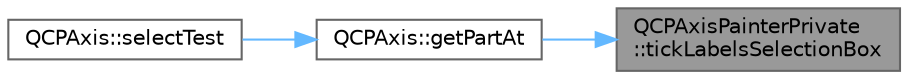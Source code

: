 digraph "QCPAxisPainterPrivate::tickLabelsSelectionBox"
{
 // LATEX_PDF_SIZE
  bgcolor="transparent";
  edge [fontname=Helvetica,fontsize=10,labelfontname=Helvetica,labelfontsize=10];
  node [fontname=Helvetica,fontsize=10,shape=box,height=0.2,width=0.4];
  rankdir="RL";
  Node1 [label="QCPAxisPainterPrivate\l::tickLabelsSelectionBox",height=0.2,width=0.4,color="gray40", fillcolor="grey60", style="filled", fontcolor="black",tooltip=" "];
  Node1 -> Node2 [dir="back",color="steelblue1",style="solid"];
  Node2 [label="QCPAxis::getPartAt",height=0.2,width=0.4,color="grey40", fillcolor="white", style="filled",URL="$class_q_c_p_axis.html#a22ab2d71d7341b9b3974c0dd10619af2",tooltip=" "];
  Node2 -> Node3 [dir="back",color="steelblue1",style="solid"];
  Node3 [label="QCPAxis::selectTest",height=0.2,width=0.4,color="grey40", fillcolor="white", style="filled",URL="$class_q_c_p_axis.html#a63b7103c57fe9acfbce164334ea837f8",tooltip=" "];
}
